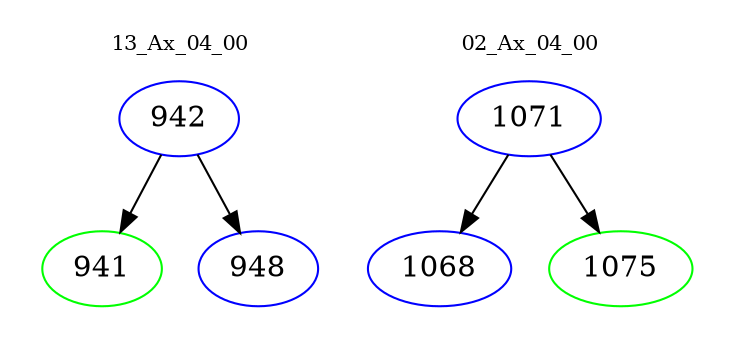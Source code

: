 digraph{
subgraph cluster_0 {
color = white
label = "13_Ax_04_00";
fontsize=10;
T0_942 [label="942", color="blue"]
T0_942 -> T0_941 [color="black"]
T0_941 [label="941", color="green"]
T0_942 -> T0_948 [color="black"]
T0_948 [label="948", color="blue"]
}
subgraph cluster_1 {
color = white
label = "02_Ax_04_00";
fontsize=10;
T1_1071 [label="1071", color="blue"]
T1_1071 -> T1_1068 [color="black"]
T1_1068 [label="1068", color="blue"]
T1_1071 -> T1_1075 [color="black"]
T1_1075 [label="1075", color="green"]
}
}

